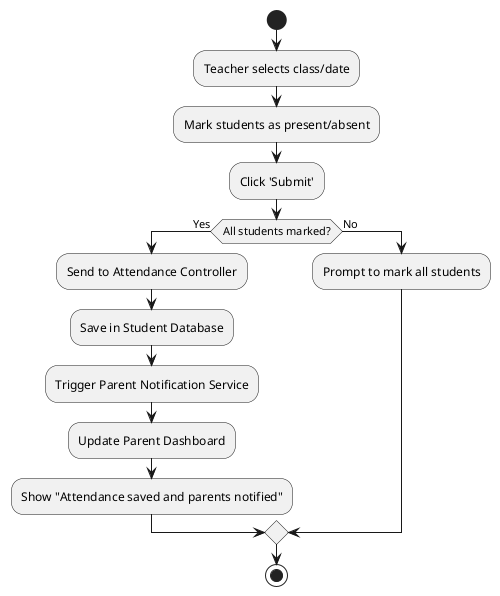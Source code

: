 @startuml
start

:Teacher selects class/date;
:Mark students as present/absent;
:Click 'Submit';

if (All students marked?) then (Yes)
  :Send to Attendance Controller;
  :Save in Student Database;
  :Trigger Parent Notification Service;
  :Update Parent Dashboard;
  :Show "Attendance saved and parents notified";
else (No)
  :Prompt to mark all students;
endif

stop
@enduml
